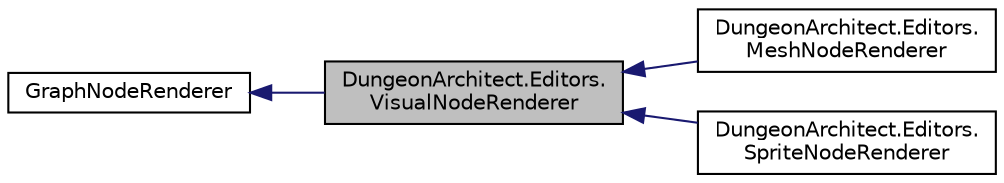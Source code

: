 digraph "DungeonArchitect.Editors.VisualNodeRenderer"
{
  edge [fontname="Helvetica",fontsize="10",labelfontname="Helvetica",labelfontsize="10"];
  node [fontname="Helvetica",fontsize="10",shape=record];
  rankdir="LR";
  Node1 [label="DungeonArchitect.Editors.\lVisualNodeRenderer",height=0.2,width=0.4,color="black", fillcolor="grey75", style="filled", fontcolor="black"];
  Node2 -> Node1 [dir="back",color="midnightblue",fontsize="10",style="solid",fontname="Helvetica"];
  Node2 [label="GraphNodeRenderer",height=0.2,width=0.4,color="black", fillcolor="white", style="filled",URL="$class_dungeon_architect_1_1_editors_1_1_graph_node_renderer.html",tooltip="Renders the graph node in the graph editor "];
  Node1 -> Node3 [dir="back",color="midnightblue",fontsize="10",style="solid",fontname="Helvetica"];
  Node3 [label="DungeonArchitect.Editors.\lMeshNodeRenderer",height=0.2,width=0.4,color="black", fillcolor="white", style="filled",URL="$class_dungeon_architect_1_1_editors_1_1_mesh_node_renderer.html",tooltip="Renders a mesh node "];
  Node1 -> Node4 [dir="back",color="midnightblue",fontsize="10",style="solid",fontname="Helvetica"];
  Node4 [label="DungeonArchitect.Editors.\lSpriteNodeRenderer",height=0.2,width=0.4,color="black", fillcolor="white", style="filled",URL="$class_dungeon_architect_1_1_editors_1_1_sprite_node_renderer.html",tooltip="Renders a sprite node "];
}
